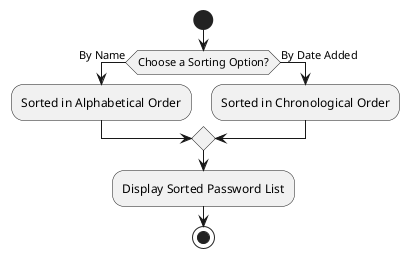 @startuml
'https://plantuml.com/activity-diagram-beta

start
if (Choose a Sorting Option?) then (By Name)
  :Sorted in Alphabetical Order;
else (By Date Added)
  :Sorted in Chronological Order;
endif
:Display Sorted Password List;
stop

@enduml
